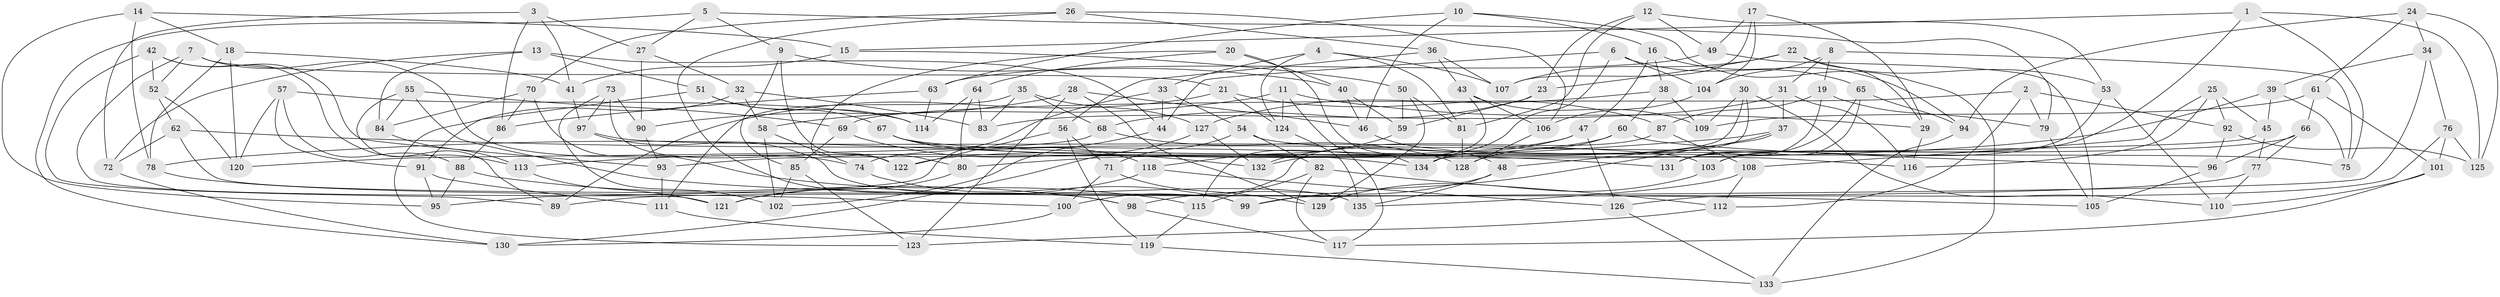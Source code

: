 // Generated by graph-tools (version 1.1) at 2025/50/03/09/25 03:50:45]
// undirected, 135 vertices, 270 edges
graph export_dot {
graph [start="1"]
  node [color=gray90,style=filled];
  1;
  2;
  3;
  4;
  5;
  6;
  7;
  8;
  9;
  10;
  11;
  12;
  13;
  14;
  15;
  16;
  17;
  18;
  19;
  20;
  21;
  22;
  23;
  24;
  25;
  26;
  27;
  28;
  29;
  30;
  31;
  32;
  33;
  34;
  35;
  36;
  37;
  38;
  39;
  40;
  41;
  42;
  43;
  44;
  45;
  46;
  47;
  48;
  49;
  50;
  51;
  52;
  53;
  54;
  55;
  56;
  57;
  58;
  59;
  60;
  61;
  62;
  63;
  64;
  65;
  66;
  67;
  68;
  69;
  70;
  71;
  72;
  73;
  74;
  75;
  76;
  77;
  78;
  79;
  80;
  81;
  82;
  83;
  84;
  85;
  86;
  87;
  88;
  89;
  90;
  91;
  92;
  93;
  94;
  95;
  96;
  97;
  98;
  99;
  100;
  101;
  102;
  103;
  104;
  105;
  106;
  107;
  108;
  109;
  110;
  111;
  112;
  113;
  114;
  115;
  116;
  117;
  118;
  119;
  120;
  121;
  122;
  123;
  124;
  125;
  126;
  127;
  128;
  129;
  130;
  131;
  132;
  133;
  134;
  135;
  1 -- 75;
  1 -- 103;
  1 -- 15;
  1 -- 125;
  2 -- 69;
  2 -- 112;
  2 -- 79;
  2 -- 92;
  3 -- 27;
  3 -- 72;
  3 -- 86;
  3 -- 41;
  4 -- 107;
  4 -- 33;
  4 -- 81;
  4 -- 124;
  5 -- 9;
  5 -- 27;
  5 -- 79;
  5 -- 130;
  6 -- 104;
  6 -- 134;
  6 -- 44;
  6 -- 65;
  7 -- 74;
  7 -- 52;
  7 -- 121;
  7 -- 21;
  8 -- 19;
  8 -- 31;
  8 -- 104;
  8 -- 75;
  9 -- 122;
  9 -- 85;
  9 -- 40;
  10 -- 133;
  10 -- 46;
  10 -- 16;
  10 -- 63;
  11 -- 29;
  11 -- 117;
  11 -- 124;
  11 -- 58;
  12 -- 81;
  12 -- 53;
  12 -- 23;
  12 -- 49;
  13 -- 84;
  13 -- 72;
  13 -- 44;
  13 -- 51;
  14 -- 18;
  14 -- 95;
  14 -- 78;
  14 -- 15;
  15 -- 41;
  15 -- 50;
  16 -- 94;
  16 -- 47;
  16 -- 38;
  17 -- 49;
  17 -- 29;
  17 -- 104;
  17 -- 107;
  18 -- 78;
  18 -- 120;
  18 -- 41;
  19 -- 87;
  19 -- 79;
  19 -- 131;
  20 -- 64;
  20 -- 40;
  20 -- 80;
  20 -- 134;
  21 -- 124;
  21 -- 87;
  21 -- 89;
  22 -- 23;
  22 -- 53;
  22 -- 107;
  22 -- 29;
  23 -- 59;
  23 -- 68;
  24 -- 61;
  24 -- 94;
  24 -- 125;
  24 -- 34;
  25 -- 45;
  25 -- 108;
  25 -- 92;
  25 -- 116;
  26 -- 106;
  26 -- 70;
  26 -- 98;
  26 -- 36;
  27 -- 90;
  27 -- 32;
  28 -- 90;
  28 -- 46;
  28 -- 123;
  28 -- 129;
  29 -- 116;
  30 -- 132;
  30 -- 109;
  30 -- 134;
  30 -- 110;
  31 -- 116;
  31 -- 37;
  31 -- 83;
  32 -- 83;
  32 -- 58;
  32 -- 123;
  33 -- 44;
  33 -- 95;
  33 -- 54;
  34 -- 99;
  34 -- 76;
  34 -- 39;
  35 -- 127;
  35 -- 111;
  35 -- 68;
  35 -- 83;
  36 -- 43;
  36 -- 107;
  36 -- 56;
  37 -- 99;
  37 -- 48;
  37 -- 78;
  38 -- 109;
  38 -- 60;
  38 -- 127;
  39 -- 45;
  39 -- 113;
  39 -- 75;
  40 -- 46;
  40 -- 59;
  41 -- 97;
  42 -- 52;
  42 -- 89;
  42 -- 93;
  42 -- 113;
  43 -- 109;
  43 -- 115;
  43 -- 106;
  44 -- 102;
  45 -- 93;
  45 -- 77;
  46 -- 48;
  47 -- 126;
  47 -- 122;
  47 -- 132;
  48 -- 135;
  48 -- 98;
  49 -- 105;
  49 -- 63;
  50 -- 129;
  50 -- 59;
  50 -- 81;
  51 -- 67;
  51 -- 114;
  51 -- 91;
  52 -- 120;
  52 -- 62;
  53 -- 131;
  53 -- 110;
  54 -- 75;
  54 -- 82;
  54 -- 71;
  55 -- 69;
  55 -- 84;
  55 -- 89;
  55 -- 105;
  56 -- 71;
  56 -- 122;
  56 -- 119;
  57 -- 88;
  57 -- 114;
  57 -- 120;
  57 -- 91;
  58 -- 74;
  58 -- 102;
  59 -- 118;
  60 -- 128;
  60 -- 96;
  60 -- 80;
  61 -- 101;
  61 -- 66;
  61 -- 109;
  62 -- 72;
  62 -- 131;
  62 -- 99;
  63 -- 86;
  63 -- 114;
  64 -- 114;
  64 -- 83;
  64 -- 80;
  65 -- 131;
  65 -- 94;
  65 -- 103;
  66 -- 96;
  66 -- 77;
  66 -- 74;
  67 -- 116;
  67 -- 118;
  67 -- 134;
  68 -- 128;
  68 -- 120;
  69 -- 85;
  69 -- 132;
  70 -- 115;
  70 -- 86;
  70 -- 84;
  71 -- 100;
  71 -- 129;
  72 -- 130;
  73 -- 122;
  73 -- 97;
  73 -- 90;
  73 -- 102;
  74 -- 99;
  76 -- 125;
  76 -- 126;
  76 -- 101;
  77 -- 110;
  77 -- 89;
  78 -- 100;
  79 -- 105;
  80 -- 121;
  81 -- 128;
  82 -- 115;
  82 -- 117;
  82 -- 112;
  84 -- 113;
  85 -- 123;
  85 -- 102;
  86 -- 88;
  87 -- 108;
  87 -- 100;
  88 -- 95;
  88 -- 98;
  90 -- 93;
  91 -- 111;
  91 -- 95;
  92 -- 125;
  92 -- 96;
  93 -- 111;
  94 -- 133;
  96 -- 105;
  97 -- 135;
  97 -- 103;
  98 -- 117;
  100 -- 130;
  101 -- 110;
  101 -- 117;
  103 -- 129;
  104 -- 106;
  106 -- 128;
  108 -- 112;
  108 -- 135;
  111 -- 119;
  112 -- 123;
  113 -- 121;
  115 -- 119;
  118 -- 121;
  118 -- 126;
  119 -- 133;
  124 -- 135;
  126 -- 133;
  127 -- 130;
  127 -- 132;
}
